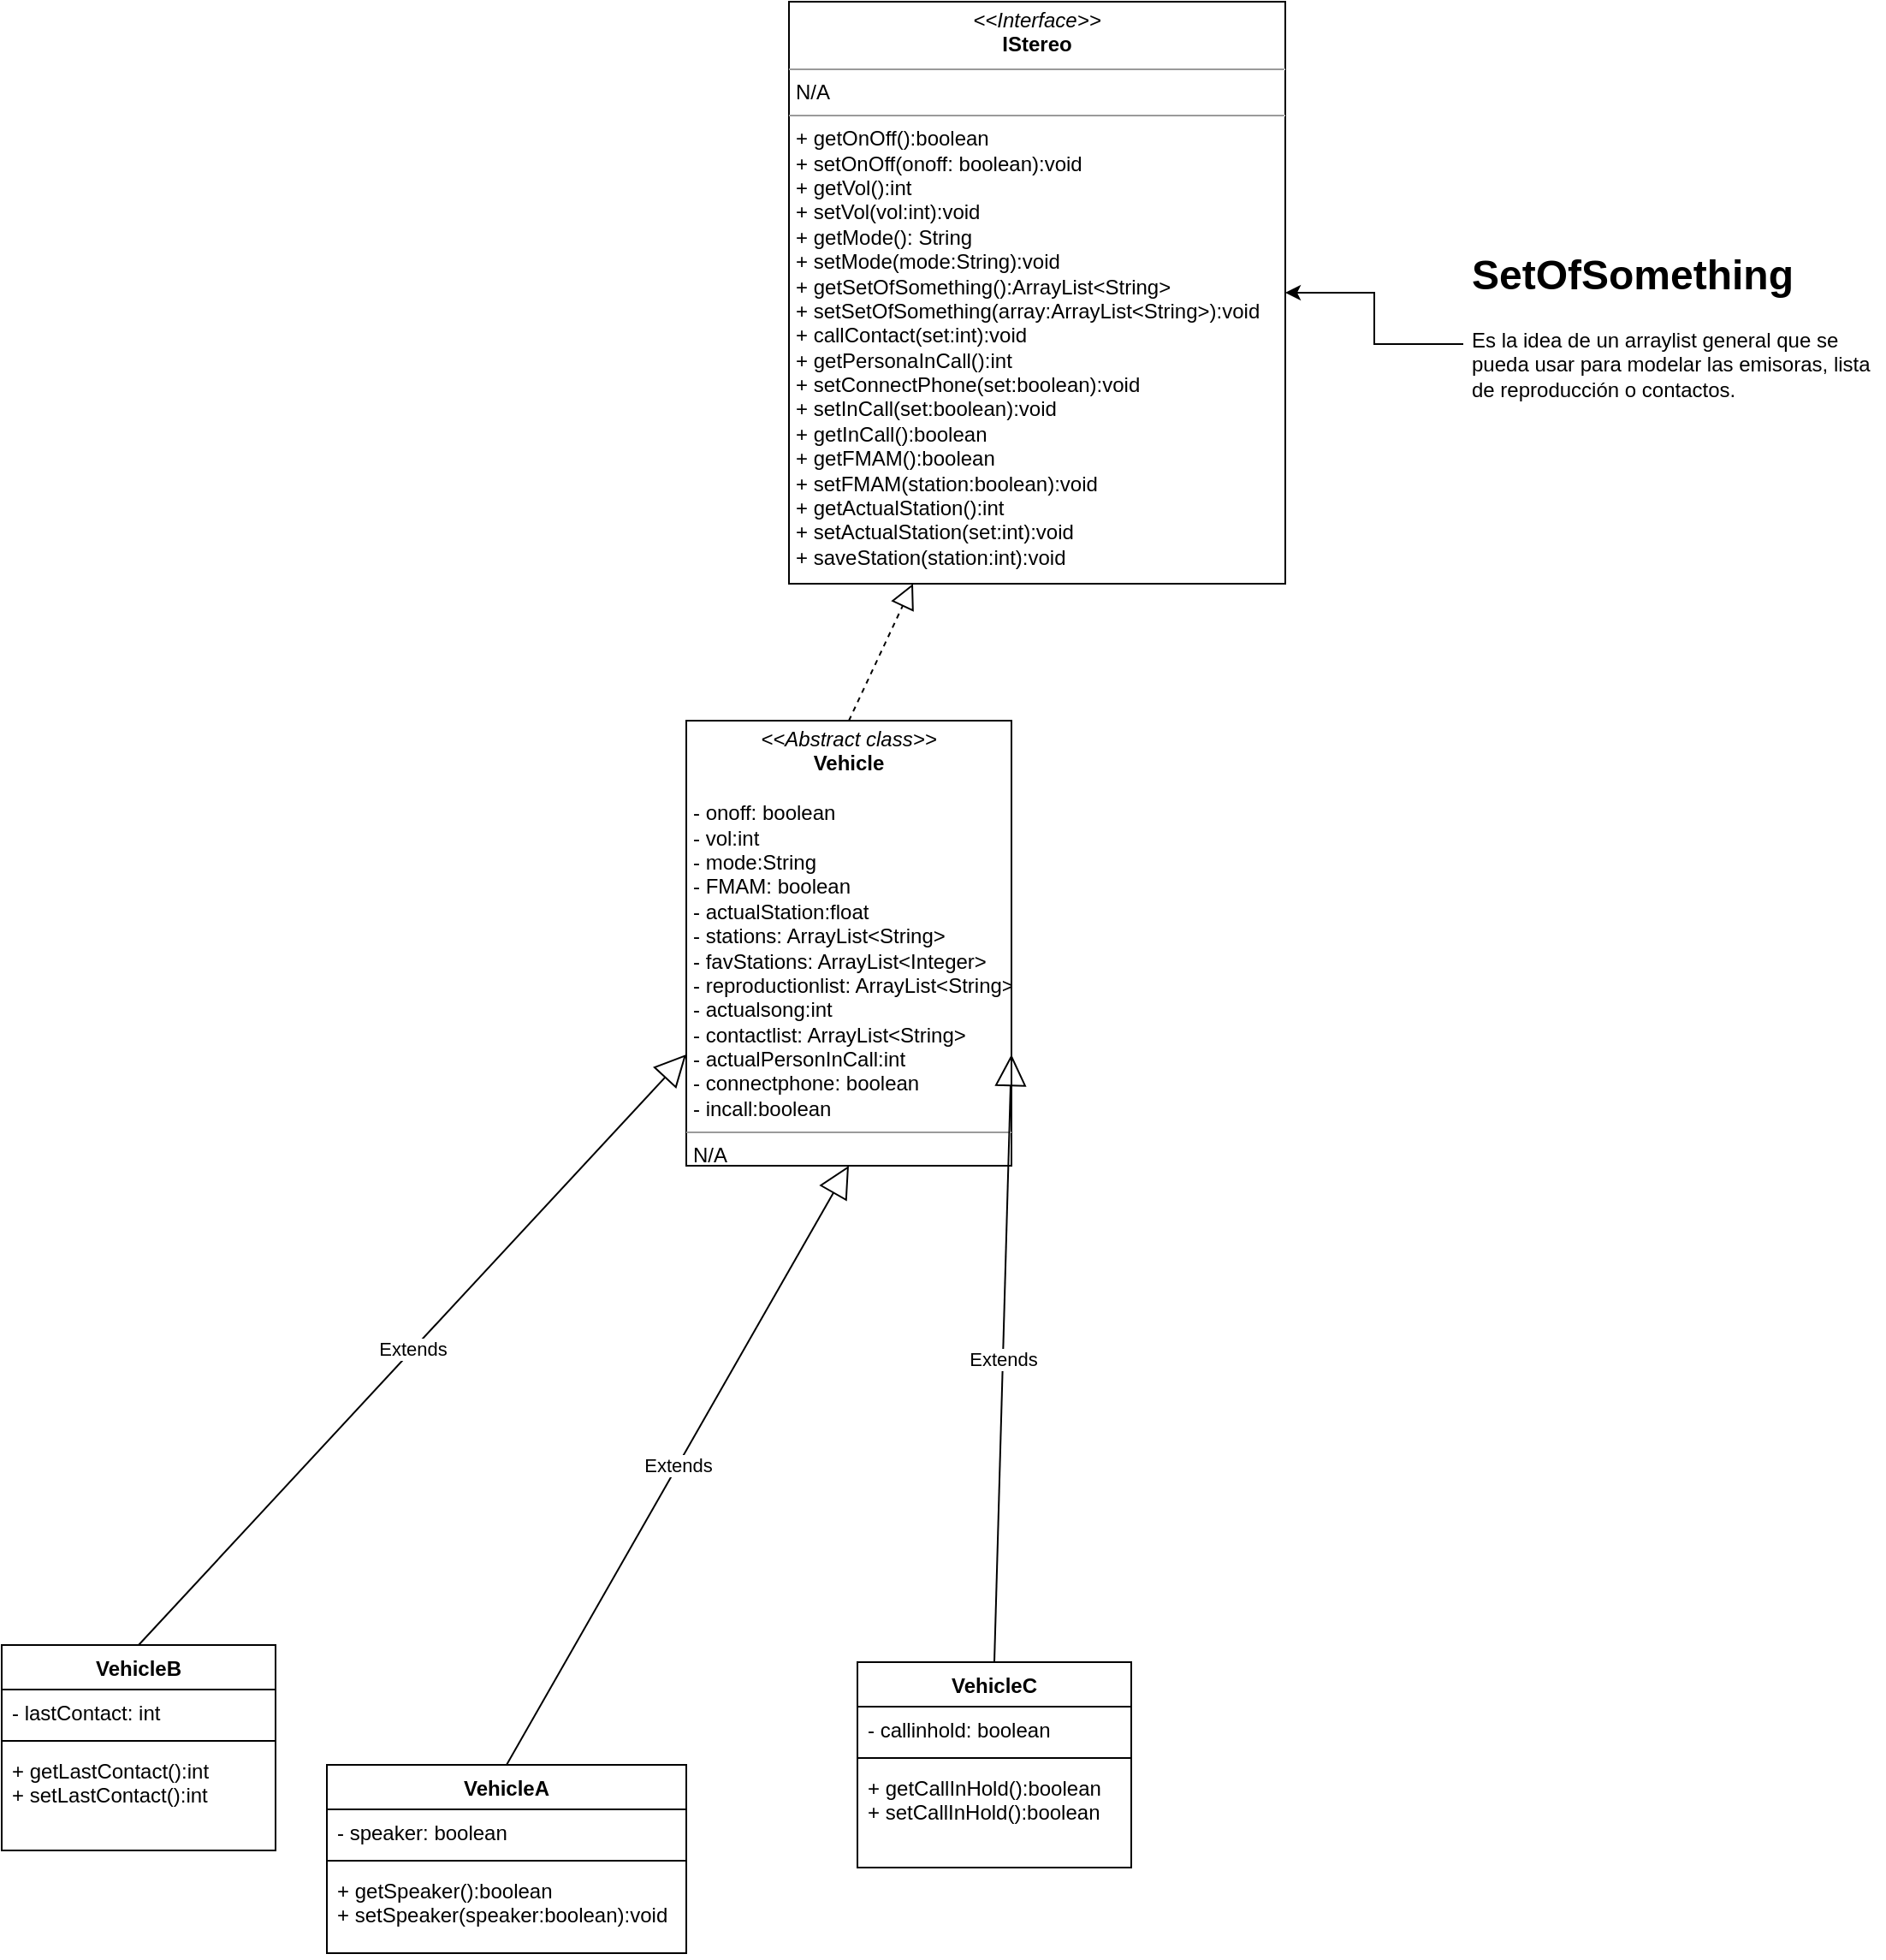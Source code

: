 <mxfile version="20.5.3" type="github">
  <diagram id="kRqsOCaYbicmYBVgTPLm" name="Page-1">
    <mxGraphModel dx="1255" dy="449" grid="1" gridSize="10" guides="1" tooltips="1" connect="1" arrows="1" fold="1" page="1" pageScale="1" pageWidth="827" pageHeight="1169" math="0" shadow="0">
      <root>
        <mxCell id="0" />
        <mxCell id="1" parent="0" />
        <mxCell id="PxhW3glg8Rv6TpSXncMb-1" value="&lt;p style=&quot;margin:0px;margin-top:4px;text-align:center;&quot;&gt;&lt;i&gt;&amp;lt;&amp;lt;Interface&amp;gt;&amp;gt;&lt;/i&gt;&lt;br&gt;&lt;b&gt;IStereo&lt;/b&gt;&lt;/p&gt;&lt;hr size=&quot;1&quot;&gt;&lt;p style=&quot;margin:0px;margin-left:4px;&quot;&gt;N/A&lt;/p&gt;&lt;hr size=&quot;1&quot;&gt;&lt;p style=&quot;margin:0px;margin-left:4px;&quot;&gt;+ getOnOff():boolean&lt;/p&gt;&lt;p style=&quot;margin:0px;margin-left:4px;&quot;&gt;+ setOnOff(onoff: boolean):void&lt;/p&gt;&lt;p style=&quot;margin:0px;margin-left:4px;&quot;&gt;+ getVol():int&lt;/p&gt;&lt;p style=&quot;margin:0px;margin-left:4px;&quot;&gt;+ setVol(vol:int):void&lt;/p&gt;&lt;p style=&quot;margin:0px;margin-left:4px;&quot;&gt;+ getMode(): String&lt;br style=&quot;padding: 0px; margin: 0px;&quot;&gt;+ setMode(mode:String):void&lt;br&gt;&lt;/p&gt;&lt;p style=&quot;margin:0px;margin-left:4px;&quot;&gt;+ getSetOfSomething():ArrayList&amp;lt;String&amp;gt;&lt;/p&gt;&lt;p style=&quot;margin:0px;margin-left:4px;&quot;&gt;+ setSetOfSomething(array:ArrayList&amp;lt;String&amp;gt;):void&lt;/p&gt;&lt;p style=&quot;margin:0px;margin-left:4px;&quot;&gt;+ callContact(set:int):void&lt;br style=&quot;padding: 0px; margin: 0px;&quot;&gt;+ getPersonaInCall():int&lt;br style=&quot;padding: 0px; margin: 0px;&quot;&gt;+ setConnectPhone(set:boolean):void&lt;br style=&quot;padding: 0px; margin: 0px;&quot;&gt;+ setInCall(set:boolean):void&lt;br style=&quot;padding: 0px; margin: 0px;&quot;&gt;+ getInCall():boolean&lt;br&gt;&lt;/p&gt;&lt;p style=&quot;margin:0px;margin-left:4px;&quot;&gt;+ getFMAM():boolean&lt;br style=&quot;padding: 0px; margin: 0px;&quot;&gt;+ setFMAM(station:boolean):void&lt;br style=&quot;padding: 0px; margin: 0px;&quot;&gt;+ getActualStation():int&lt;br style=&quot;padding: 0px; margin: 0px;&quot;&gt;+ setActualStation(set:int):void&lt;br style=&quot;padding: 0px; margin: 0px;&quot;&gt;+ saveStation(station:int):void&lt;br&gt;&lt;/p&gt;" style="verticalAlign=top;align=left;overflow=fill;fontSize=12;fontFamily=Helvetica;html=1;" parent="1" vertex="1">
          <mxGeometry x="20" y="90" width="290" height="340" as="geometry" />
        </mxCell>
        <mxCell id="4bHquClLG_6svhKLVLeR-11" style="edgeStyle=orthogonalEdgeStyle;rounded=0;orthogonalLoop=1;jettySize=auto;html=1;" edge="1" parent="1" source="4bHquClLG_6svhKLVLeR-10" target="PxhW3glg8Rv6TpSXncMb-1">
          <mxGeometry relative="1" as="geometry" />
        </mxCell>
        <mxCell id="4bHquClLG_6svhKLVLeR-10" value="&lt;h1&gt;SetOfSomething&lt;/h1&gt;&lt;p&gt;Es la idea de un arraylist general que se pueda usar para modelar las emisoras, lista de reproducción o contactos.&lt;/p&gt;" style="text;html=1;strokeColor=none;fillColor=none;spacing=5;spacingTop=-20;whiteSpace=wrap;overflow=hidden;rounded=0;" vertex="1" parent="1">
          <mxGeometry x="414" y="230" width="246" height="120" as="geometry" />
        </mxCell>
        <mxCell id="4bHquClLG_6svhKLVLeR-22" value="VehicleA" style="swimlane;fontStyle=1;align=center;verticalAlign=top;childLayout=stackLayout;horizontal=1;startSize=26;horizontalStack=0;resizeParent=1;resizeParentMax=0;resizeLast=0;collapsible=1;marginBottom=0;" vertex="1" parent="1">
          <mxGeometry x="-250" y="1120" width="210" height="110" as="geometry" />
        </mxCell>
        <mxCell id="4bHquClLG_6svhKLVLeR-23" value="- speaker: boolean" style="text;strokeColor=none;fillColor=none;align=left;verticalAlign=top;spacingLeft=4;spacingRight=4;overflow=hidden;rotatable=0;points=[[0,0.5],[1,0.5]];portConstraint=eastwest;" vertex="1" parent="4bHquClLG_6svhKLVLeR-22">
          <mxGeometry y="26" width="210" height="26" as="geometry" />
        </mxCell>
        <mxCell id="4bHquClLG_6svhKLVLeR-24" value="" style="line;strokeWidth=1;fillColor=none;align=left;verticalAlign=middle;spacingTop=-1;spacingLeft=3;spacingRight=3;rotatable=0;labelPosition=right;points=[];portConstraint=eastwest;strokeColor=inherit;" vertex="1" parent="4bHquClLG_6svhKLVLeR-22">
          <mxGeometry y="52" width="210" height="8" as="geometry" />
        </mxCell>
        <mxCell id="4bHquClLG_6svhKLVLeR-25" value="+ getSpeaker():boolean&#xa;+ setSpeaker(speaker:boolean):void" style="text;strokeColor=none;fillColor=none;align=left;verticalAlign=top;spacingLeft=4;spacingRight=4;overflow=hidden;rotatable=0;points=[[0,0.5],[1,0.5]];portConstraint=eastwest;" vertex="1" parent="4bHquClLG_6svhKLVLeR-22">
          <mxGeometry y="60" width="210" height="50" as="geometry" />
        </mxCell>
        <mxCell id="4bHquClLG_6svhKLVLeR-26" value="VehicleB" style="swimlane;fontStyle=1;align=center;verticalAlign=top;childLayout=stackLayout;horizontal=1;startSize=26;horizontalStack=0;resizeParent=1;resizeParentMax=0;resizeLast=0;collapsible=1;marginBottom=0;" vertex="1" parent="1">
          <mxGeometry x="-440" y="1050" width="160" height="120" as="geometry" />
        </mxCell>
        <mxCell id="4bHquClLG_6svhKLVLeR-27" value="- lastContact: int" style="text;strokeColor=none;fillColor=none;align=left;verticalAlign=top;spacingLeft=4;spacingRight=4;overflow=hidden;rotatable=0;points=[[0,0.5],[1,0.5]];portConstraint=eastwest;" vertex="1" parent="4bHquClLG_6svhKLVLeR-26">
          <mxGeometry y="26" width="160" height="26" as="geometry" />
        </mxCell>
        <mxCell id="4bHquClLG_6svhKLVLeR-28" value="" style="line;strokeWidth=1;fillColor=none;align=left;verticalAlign=middle;spacingTop=-1;spacingLeft=3;spacingRight=3;rotatable=0;labelPosition=right;points=[];portConstraint=eastwest;strokeColor=inherit;" vertex="1" parent="4bHquClLG_6svhKLVLeR-26">
          <mxGeometry y="52" width="160" height="8" as="geometry" />
        </mxCell>
        <mxCell id="4bHquClLG_6svhKLVLeR-29" value="+ getLastContact():int&#xa;+ setLastContact():int" style="text;strokeColor=none;fillColor=none;align=left;verticalAlign=top;spacingLeft=4;spacingRight=4;overflow=hidden;rotatable=0;points=[[0,0.5],[1,0.5]];portConstraint=eastwest;" vertex="1" parent="4bHquClLG_6svhKLVLeR-26">
          <mxGeometry y="60" width="160" height="60" as="geometry" />
        </mxCell>
        <mxCell id="4bHquClLG_6svhKLVLeR-30" value="VehicleC" style="swimlane;fontStyle=1;align=center;verticalAlign=top;childLayout=stackLayout;horizontal=1;startSize=26;horizontalStack=0;resizeParent=1;resizeParentMax=0;resizeLast=0;collapsible=1;marginBottom=0;" vertex="1" parent="1">
          <mxGeometry x="60" y="1060" width="160" height="120" as="geometry" />
        </mxCell>
        <mxCell id="4bHquClLG_6svhKLVLeR-31" value="- callinhold: boolean" style="text;strokeColor=none;fillColor=none;align=left;verticalAlign=top;spacingLeft=4;spacingRight=4;overflow=hidden;rotatable=0;points=[[0,0.5],[1,0.5]];portConstraint=eastwest;" vertex="1" parent="4bHquClLG_6svhKLVLeR-30">
          <mxGeometry y="26" width="160" height="26" as="geometry" />
        </mxCell>
        <mxCell id="4bHquClLG_6svhKLVLeR-32" value="" style="line;strokeWidth=1;fillColor=none;align=left;verticalAlign=middle;spacingTop=-1;spacingLeft=3;spacingRight=3;rotatable=0;labelPosition=right;points=[];portConstraint=eastwest;strokeColor=inherit;" vertex="1" parent="4bHquClLG_6svhKLVLeR-30">
          <mxGeometry y="52" width="160" height="8" as="geometry" />
        </mxCell>
        <mxCell id="4bHquClLG_6svhKLVLeR-33" value="+ getCallInHold():boolean&#xa;+ setCallInHold():boolean" style="text;strokeColor=none;fillColor=none;align=left;verticalAlign=top;spacingLeft=4;spacingRight=4;overflow=hidden;rotatable=0;points=[[0,0.5],[1,0.5]];portConstraint=eastwest;" vertex="1" parent="4bHquClLG_6svhKLVLeR-30">
          <mxGeometry y="60" width="160" height="60" as="geometry" />
        </mxCell>
        <mxCell id="4bHquClLG_6svhKLVLeR-47" value="&lt;p style=&quot;margin:0px;margin-top:4px;text-align:center;&quot;&gt;&lt;i&gt;&amp;lt;&amp;lt;Abstract class&amp;gt;&amp;gt;&lt;/i&gt;&lt;br&gt;&lt;b&gt;Vehicle&lt;/b&gt;&lt;/p&gt;&lt;p style=&quot;margin:0px;margin-left:4px;&quot;&gt;&lt;br&gt;&lt;/p&gt;&lt;p style=&quot;margin:0px;margin-left:4px;&quot;&gt;- onoff: boolean&lt;br style=&quot;padding: 0px; margin: 0px;&quot;&gt;- vol:int&lt;br style=&quot;padding: 0px; margin: 0px;&quot;&gt;- mode:String&lt;br&gt;&lt;/p&gt;&lt;p style=&quot;margin:0px;margin-left:4px;&quot;&gt;- FMAM: boolean&lt;br style=&quot;padding: 0px; margin: 0px;&quot;&gt;- actualStation:float&lt;br style=&quot;padding: 0px; margin: 0px;&quot;&gt;- stations: ArrayList&amp;lt;String&amp;gt;&lt;br style=&quot;padding: 0px; margin: 0px;&quot;&gt;- favStations: ArrayList&amp;lt;Integer&amp;gt;&lt;/p&gt;&lt;p style=&quot;margin:0px;margin-left:4px;&quot;&gt;- reproductionlist: ArrayList&amp;lt;String&amp;gt;&lt;br style=&quot;padding: 0px; margin: 0px;&quot;&gt;- actualsong:int&lt;/p&gt;&lt;p style=&quot;margin:0px;margin-left:4px;&quot;&gt;- contactlist: ArrayList&amp;lt;String&amp;gt;&lt;br style=&quot;padding: 0px; margin: 0px;&quot;&gt;- actualPersonInCall:int&lt;br style=&quot;padding: 0px; margin: 0px;&quot;&gt;- connectphone: boolean&lt;br style=&quot;padding: 0px; margin: 0px;&quot;&gt;- incall:boolean&lt;br&gt;&lt;/p&gt;&lt;hr size=&quot;1&quot;&gt;&lt;p style=&quot;margin:0px;margin-left:4px;&quot;&gt;N/A&lt;/p&gt;" style="verticalAlign=top;align=left;overflow=fill;fontSize=12;fontFamily=Helvetica;html=1;" vertex="1" parent="1">
          <mxGeometry x="-40" y="510" width="190" height="260" as="geometry" />
        </mxCell>
        <mxCell id="4bHquClLG_6svhKLVLeR-49" value="" style="endArrow=block;dashed=1;endFill=0;endSize=12;html=1;rounded=0;entryX=0.25;entryY=1;entryDx=0;entryDy=0;exitX=0.5;exitY=0;exitDx=0;exitDy=0;" edge="1" parent="1" source="4bHquClLG_6svhKLVLeR-47" target="PxhW3glg8Rv6TpSXncMb-1">
          <mxGeometry width="160" relative="1" as="geometry">
            <mxPoint x="-135" y="870" as="sourcePoint" />
            <mxPoint y="690" as="targetPoint" />
          </mxGeometry>
        </mxCell>
        <mxCell id="4bHquClLG_6svhKLVLeR-57" value="Extends" style="endArrow=block;endSize=16;endFill=0;html=1;rounded=0;entryX=0;entryY=0.75;entryDx=0;entryDy=0;exitX=0.5;exitY=0;exitDx=0;exitDy=0;" edge="1" parent="1" source="4bHquClLG_6svhKLVLeR-26" target="4bHquClLG_6svhKLVLeR-47">
          <mxGeometry width="160" relative="1" as="geometry">
            <mxPoint x="-440" y="970" as="sourcePoint" />
            <mxPoint x="-280" y="970" as="targetPoint" />
          </mxGeometry>
        </mxCell>
        <mxCell id="4bHquClLG_6svhKLVLeR-58" value="Extends" style="endArrow=block;endSize=16;endFill=0;html=1;rounded=0;entryX=0.5;entryY=1;entryDx=0;entryDy=0;exitX=0.5;exitY=0;exitDx=0;exitDy=0;" edge="1" parent="1" source="4bHquClLG_6svhKLVLeR-22" target="4bHquClLG_6svhKLVLeR-47">
          <mxGeometry width="160" relative="1" as="geometry">
            <mxPoint x="-350" y="1060" as="sourcePoint" />
            <mxPoint x="-230" y="937.5" as="targetPoint" />
          </mxGeometry>
        </mxCell>
        <mxCell id="4bHquClLG_6svhKLVLeR-59" value="Extends" style="endArrow=block;endSize=16;endFill=0;html=1;rounded=0;entryX=1;entryY=0.75;entryDx=0;entryDy=0;exitX=0.5;exitY=0;exitDx=0;exitDy=0;" edge="1" parent="1" source="4bHquClLG_6svhKLVLeR-30" target="4bHquClLG_6svhKLVLeR-47">
          <mxGeometry width="160" relative="1" as="geometry">
            <mxPoint x="-340" y="1070" as="sourcePoint" />
            <mxPoint x="-220" y="947.5" as="targetPoint" />
          </mxGeometry>
        </mxCell>
      </root>
    </mxGraphModel>
  </diagram>
</mxfile>
